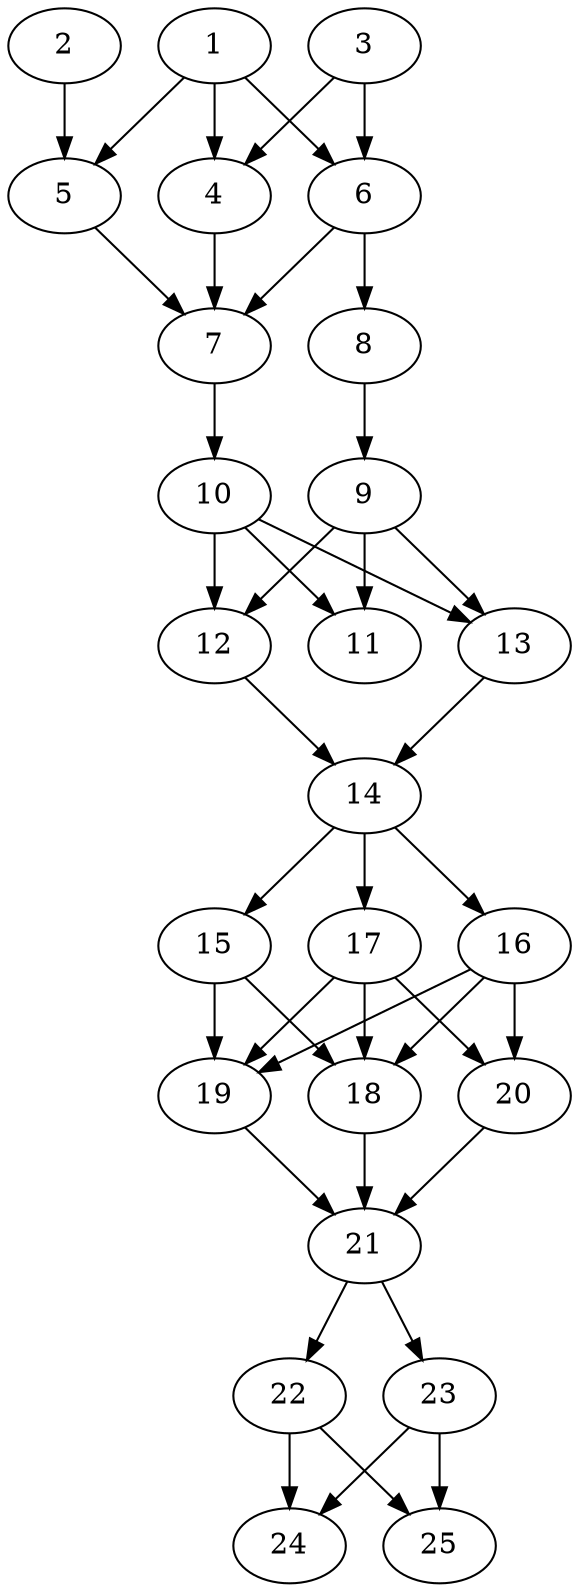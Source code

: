 // DAG automatically generated by daggen at Tue Aug  6 16:26:47 2019
// ./daggen --dot -n 25 --ccr 0.4 --fat 0.4 --regular 0.5 --density 0.9 --mindata 5242880 --maxdata 52428800 
digraph G {
  1 [size="14423040", alpha="0.08", expect_size="5769216"] 
  1 -> 4 [size ="5769216"]
  1 -> 5 [size ="5769216"]
  1 -> 6 [size ="5769216"]
  2 [size="24501760", alpha="0.10", expect_size="9800704"] 
  2 -> 5 [size ="9800704"]
  3 [size="106380800", alpha="0.06", expect_size="42552320"] 
  3 -> 4 [size ="42552320"]
  3 -> 6 [size ="42552320"]
  4 [size="39132160", alpha="0.03", expect_size="15652864"] 
  4 -> 7 [size ="15652864"]
  5 [size="75904000", alpha="0.09", expect_size="30361600"] 
  5 -> 7 [size ="30361600"]
  6 [size="52477440", alpha="0.00", expect_size="20990976"] 
  6 -> 7 [size ="20990976"]
  6 -> 8 [size ="20990976"]
  7 [size="114416640", alpha="0.17", expect_size="45766656"] 
  7 -> 10 [size ="45766656"]
  8 [size="58347520", alpha="0.04", expect_size="23339008"] 
  8 -> 9 [size ="23339008"]
  9 [size="16079360", alpha="0.18", expect_size="6431744"] 
  9 -> 11 [size ="6431744"]
  9 -> 12 [size ="6431744"]
  9 -> 13 [size ="6431744"]
  10 [size="105356800", alpha="0.07", expect_size="42142720"] 
  10 -> 11 [size ="42142720"]
  10 -> 12 [size ="42142720"]
  10 -> 13 [size ="42142720"]
  11 [size="98117120", alpha="0.09", expect_size="39246848"] 
  12 [size="29242880", alpha="0.13", expect_size="11697152"] 
  12 -> 14 [size ="11697152"]
  13 [size="87214080", alpha="0.14", expect_size="34885632"] 
  13 -> 14 [size ="34885632"]
  14 [size="123714560", alpha="0.02", expect_size="49485824"] 
  14 -> 15 [size ="49485824"]
  14 -> 16 [size ="49485824"]
  14 -> 17 [size ="49485824"]
  15 [size="25789440", alpha="0.16", expect_size="10315776"] 
  15 -> 18 [size ="10315776"]
  15 -> 19 [size ="10315776"]
  16 [size="76413440", alpha="0.07", expect_size="30565376"] 
  16 -> 18 [size ="30565376"]
  16 -> 19 [size ="30565376"]
  16 -> 20 [size ="30565376"]
  17 [size="76449280", alpha="0.08", expect_size="30579712"] 
  17 -> 18 [size ="30579712"]
  17 -> 19 [size ="30579712"]
  17 -> 20 [size ="30579712"]
  18 [size="56545280", alpha="0.15", expect_size="22618112"] 
  18 -> 21 [size ="22618112"]
  19 [size="81722880", alpha="0.03", expect_size="32689152"] 
  19 -> 21 [size ="32689152"]
  20 [size="71147520", alpha="0.12", expect_size="28459008"] 
  20 -> 21 [size ="28459008"]
  21 [size="113758720", alpha="0.01", expect_size="45503488"] 
  21 -> 22 [size ="45503488"]
  21 -> 23 [size ="45503488"]
  22 [size="46215680", alpha="0.11", expect_size="18486272"] 
  22 -> 24 [size ="18486272"]
  22 -> 25 [size ="18486272"]
  23 [size="122828800", alpha="0.18", expect_size="49131520"] 
  23 -> 24 [size ="49131520"]
  23 -> 25 [size ="49131520"]
  24 [size="85255680", alpha="0.09", expect_size="34102272"] 
  25 [size="99914240", alpha="0.10", expect_size="39965696"] 
}
